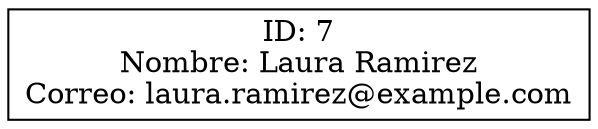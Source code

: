 digraph G {
    rankdir=LR;
    node [shape=record];
    node0 [label="{ID: 7\nNombre: Laura Ramirez\nCorreo: laura.ramirez@example.com}"];
}
